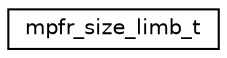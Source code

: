 digraph "Graphical Class Hierarchy"
{
 // LATEX_PDF_SIZE
  edge [fontname="Helvetica",fontsize="10",labelfontname="Helvetica",labelfontsize="10"];
  node [fontname="Helvetica",fontsize="10",shape=record];
  rankdir="LR";
  Node0 [label="mpfr_size_limb_t",height=0.2,width=0.4,color="black", fillcolor="white", style="filled",URL="$unionmpfr__size__limb__t.html",tooltip=" "];
}
